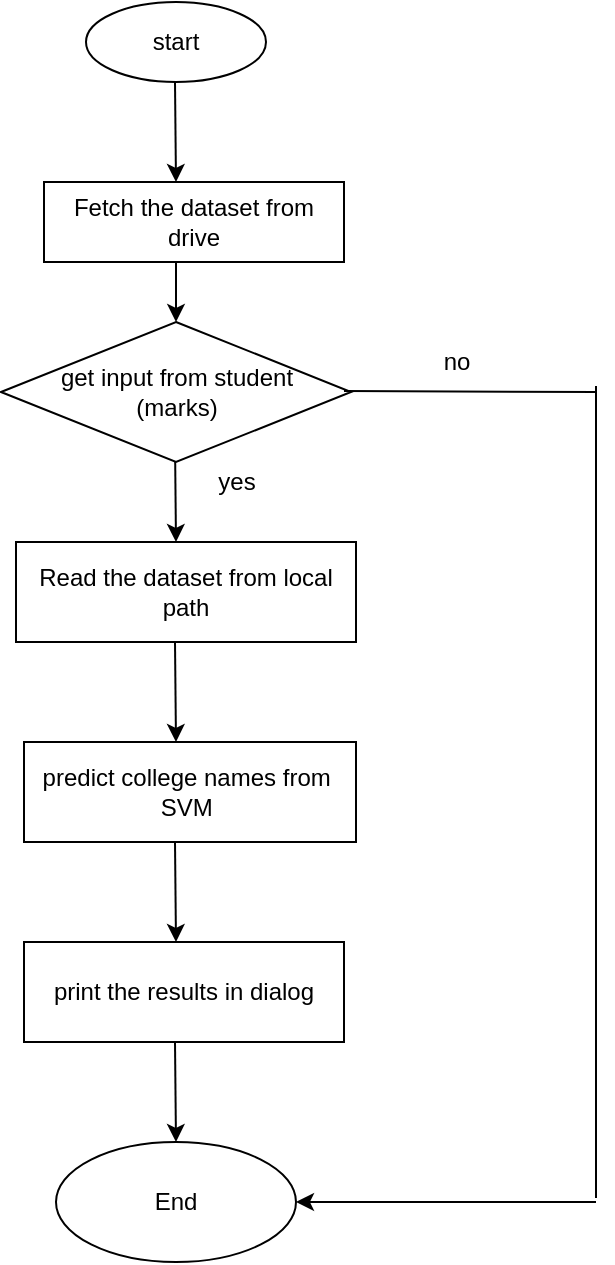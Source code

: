 <mxfile version="17.2.4" type="device"><diagram id="C5RBs43oDa-KdzZeNtuy" name="Page-1"><mxGraphModel dx="868" dy="482" grid="1" gridSize="10" guides="1" tooltips="1" connect="1" arrows="1" fold="1" page="1" pageScale="1" pageWidth="827" pageHeight="1169" math="0" shadow="0"><root><mxCell id="WIyWlLk6GJQsqaUBKTNV-0"/><mxCell id="WIyWlLk6GJQsqaUBKTNV-1" parent="WIyWlLk6GJQsqaUBKTNV-0"/><mxCell id="K3TUoAUttyi7iUqclTLj-4" value="Fetch the dataset from drive" style="rounded=0;whiteSpace=wrap;html=1;" parent="WIyWlLk6GJQsqaUBKTNV-1" vertex="1"><mxGeometry x="264" y="190" width="150" height="40" as="geometry"/></mxCell><mxCell id="K3TUoAUttyi7iUqclTLj-5" value="" style="endArrow=classic;html=1;rounded=0;exitX=0.5;exitY=1;exitDx=0;exitDy=0;" parent="WIyWlLk6GJQsqaUBKTNV-1" edge="1"><mxGeometry width="50" height="50" relative="1" as="geometry"><mxPoint x="329.5" y="140" as="sourcePoint"/><mxPoint x="329.5" y="190" as="targetPoint"/><Array as="points"><mxPoint x="330" y="190"/></Array></mxGeometry></mxCell><mxCell id="K3TUoAUttyi7iUqclTLj-7" value="start" style="ellipse;whiteSpace=wrap;html=1;" parent="WIyWlLk6GJQsqaUBKTNV-1" vertex="1"><mxGeometry x="285" y="100" width="90" height="40" as="geometry"/></mxCell><mxCell id="K3TUoAUttyi7iUqclTLj-9" value="Read the dataset from local path" style="rounded=0;whiteSpace=wrap;html=1;" parent="WIyWlLk6GJQsqaUBKTNV-1" vertex="1"><mxGeometry x="250" y="370" width="170" height="50" as="geometry"/></mxCell><mxCell id="K3TUoAUttyi7iUqclTLj-12" value="" style="endArrow=classic;html=1;rounded=0;exitX=0.5;exitY=1;exitDx=0;exitDy=0;" parent="WIyWlLk6GJQsqaUBKTNV-1" edge="1"><mxGeometry width="50" height="50" relative="1" as="geometry"><mxPoint x="329.5" y="320" as="sourcePoint"/><mxPoint x="329.5" y="370" as="targetPoint"/><Array as="points"><mxPoint x="330" y="370"/></Array></mxGeometry></mxCell><mxCell id="K3TUoAUttyi7iUqclTLj-13" value="" style="endArrow=classic;html=1;rounded=0;exitX=0.5;exitY=1;exitDx=0;exitDy=0;" parent="WIyWlLk6GJQsqaUBKTNV-1" edge="1"><mxGeometry width="50" height="50" relative="1" as="geometry"><mxPoint x="329.5" y="420" as="sourcePoint"/><mxPoint x="329.5" y="470" as="targetPoint"/><Array as="points"><mxPoint x="330" y="470"/></Array></mxGeometry></mxCell><mxCell id="K3TUoAUttyi7iUqclTLj-14" value="predict college names from&amp;nbsp;&lt;br&gt;SVM&amp;nbsp;" style="rounded=0;whiteSpace=wrap;html=1;" parent="WIyWlLk6GJQsqaUBKTNV-1" vertex="1"><mxGeometry x="254" y="470" width="166" height="50" as="geometry"/></mxCell><mxCell id="K3TUoAUttyi7iUqclTLj-15" value="" style="endArrow=classic;html=1;rounded=0;exitX=0.5;exitY=1;exitDx=0;exitDy=0;" parent="WIyWlLk6GJQsqaUBKTNV-1" edge="1"><mxGeometry width="50" height="50" relative="1" as="geometry"><mxPoint x="329.5" y="520" as="sourcePoint"/><mxPoint x="329.5" y="570" as="targetPoint"/><Array as="points"><mxPoint x="330" y="570"/></Array></mxGeometry></mxCell><mxCell id="K3TUoAUttyi7iUqclTLj-16" value="print the results in dialog" style="rounded=0;whiteSpace=wrap;html=1;" parent="WIyWlLk6GJQsqaUBKTNV-1" vertex="1"><mxGeometry x="254" y="570" width="160" height="50" as="geometry"/></mxCell><mxCell id="K3TUoAUttyi7iUqclTLj-18" value="End" style="ellipse;whiteSpace=wrap;html=1;" parent="WIyWlLk6GJQsqaUBKTNV-1" vertex="1"><mxGeometry x="270" y="670" width="120" height="60" as="geometry"/></mxCell><mxCell id="K3TUoAUttyi7iUqclTLj-19" value="" style="endArrow=classic;html=1;rounded=0;exitX=0.5;exitY=1;exitDx=0;exitDy=0;" parent="WIyWlLk6GJQsqaUBKTNV-1" edge="1"><mxGeometry width="50" height="50" relative="1" as="geometry"><mxPoint x="329.5" y="620" as="sourcePoint"/><mxPoint x="329.5" y="670" as="targetPoint"/><Array as="points"><mxPoint x="330" y="670"/></Array></mxGeometry></mxCell><mxCell id="K3TUoAUttyi7iUqclTLj-22" value="" style="endArrow=classic;html=1;rounded=0;" parent="WIyWlLk6GJQsqaUBKTNV-1" edge="1"><mxGeometry width="50" height="50" relative="1" as="geometry"><mxPoint x="330" y="230" as="sourcePoint"/><mxPoint x="329.5" y="260" as="targetPoint"/><Array as="points"><mxPoint x="330" y="260"/></Array></mxGeometry></mxCell><mxCell id="K3TUoAUttyi7iUqclTLj-23" value="&lt;span&gt;get input from student&lt;/span&gt;&lt;br&gt;&lt;span&gt;(marks)&lt;/span&gt;" style="rhombus;whiteSpace=wrap;html=1;" parent="WIyWlLk6GJQsqaUBKTNV-1" vertex="1"><mxGeometry x="242.5" y="260" width="175" height="70" as="geometry"/></mxCell><mxCell id="K3TUoAUttyi7iUqclTLj-24" value="yes" style="text;html=1;align=center;verticalAlign=middle;resizable=0;points=[];autosize=1;strokeColor=none;fillColor=none;" parent="WIyWlLk6GJQsqaUBKTNV-1" vertex="1"><mxGeometry x="345" y="330" width="30" height="20" as="geometry"/></mxCell><mxCell id="K3TUoAUttyi7iUqclTLj-26" value="" style="endArrow=none;html=1;rounded=0;" parent="WIyWlLk6GJQsqaUBKTNV-1" edge="1"><mxGeometry width="50" height="50" relative="1" as="geometry"><mxPoint x="414" y="294.5" as="sourcePoint"/><mxPoint x="540" y="295" as="targetPoint"/></mxGeometry></mxCell><mxCell id="K3TUoAUttyi7iUqclTLj-27" value="" style="endArrow=none;html=1;rounded=0;" parent="WIyWlLk6GJQsqaUBKTNV-1" edge="1"><mxGeometry width="50" height="50" relative="1" as="geometry"><mxPoint x="540" y="698" as="sourcePoint"/><mxPoint x="540" y="292" as="targetPoint"/></mxGeometry></mxCell><mxCell id="K3TUoAUttyi7iUqclTLj-28" value="" style="endArrow=classic;html=1;rounded=0;entryX=1;entryY=0.5;entryDx=0;entryDy=0;" parent="WIyWlLk6GJQsqaUBKTNV-1" target="K3TUoAUttyi7iUqclTLj-18" edge="1"><mxGeometry width="50" height="50" relative="1" as="geometry"><mxPoint x="540" y="700" as="sourcePoint"/><mxPoint x="410" y="720" as="targetPoint"/></mxGeometry></mxCell><mxCell id="vCa16wboHsZ50AtRPmg4-0" value="no" style="text;html=1;align=center;verticalAlign=middle;resizable=0;points=[];autosize=1;strokeColor=none;fillColor=none;" parent="WIyWlLk6GJQsqaUBKTNV-1" vertex="1"><mxGeometry x="455" y="270" width="30" height="20" as="geometry"/></mxCell></root></mxGraphModel></diagram></mxfile>